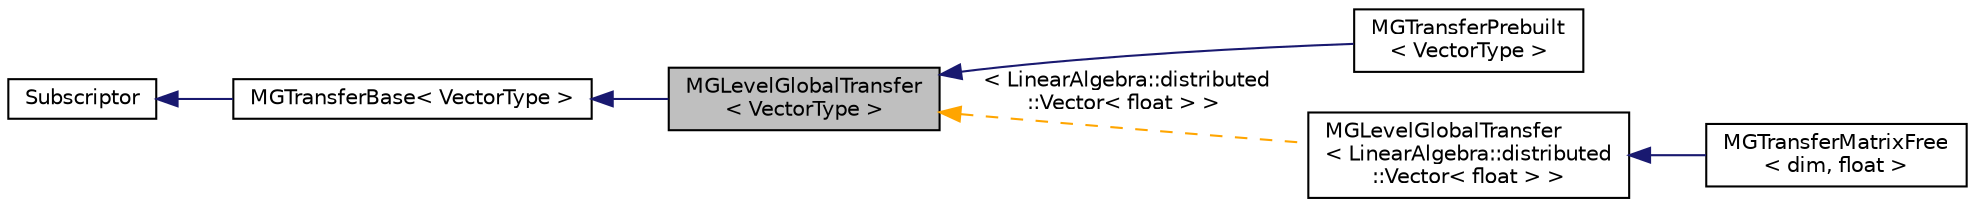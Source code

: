 digraph "MGLevelGlobalTransfer&lt; VectorType &gt;"
{
 // LATEX_PDF_SIZE
  edge [fontname="Helvetica",fontsize="10",labelfontname="Helvetica",labelfontsize="10"];
  node [fontname="Helvetica",fontsize="10",shape=record];
  rankdir="LR";
  Node1 [label="MGLevelGlobalTransfer\l\< VectorType \>",height=0.2,width=0.4,color="black", fillcolor="grey75", style="filled", fontcolor="black",tooltip=" "];
  Node2 -> Node1 [dir="back",color="midnightblue",fontsize="10",style="solid",fontname="Helvetica"];
  Node2 [label="MGTransferBase\< VectorType \>",height=0.2,width=0.4,color="black", fillcolor="white", style="filled",URL="$classMGTransferBase.html",tooltip=" "];
  Node3 -> Node2 [dir="back",color="midnightblue",fontsize="10",style="solid",fontname="Helvetica"];
  Node3 [label="Subscriptor",height=0.2,width=0.4,color="black", fillcolor="white", style="filled",URL="$classSubscriptor.html",tooltip=" "];
  Node1 -> Node4 [dir="back",color="midnightblue",fontsize="10",style="solid",fontname="Helvetica"];
  Node4 [label="MGTransferPrebuilt\l\< VectorType \>",height=0.2,width=0.4,color="black", fillcolor="white", style="filled",URL="$classMGTransferPrebuilt.html",tooltip=" "];
  Node1 -> Node5 [dir="back",color="orange",fontsize="10",style="dashed",label=" \< LinearAlgebra::distributed\l::Vector\< float \> \>" ,fontname="Helvetica"];
  Node5 [label="MGLevelGlobalTransfer\l\< LinearAlgebra::distributed\l::Vector\< float \> \>",height=0.2,width=0.4,color="black", fillcolor="white", style="filled",URL="$classMGLevelGlobalTransfer.html",tooltip=" "];
  Node5 -> Node6 [dir="back",color="midnightblue",fontsize="10",style="solid",fontname="Helvetica"];
  Node6 [label="MGTransferMatrixFree\l\< dim, float \>",height=0.2,width=0.4,color="black", fillcolor="white", style="filled",URL="$classMGTransferMatrixFree.html",tooltip=" "];
}
